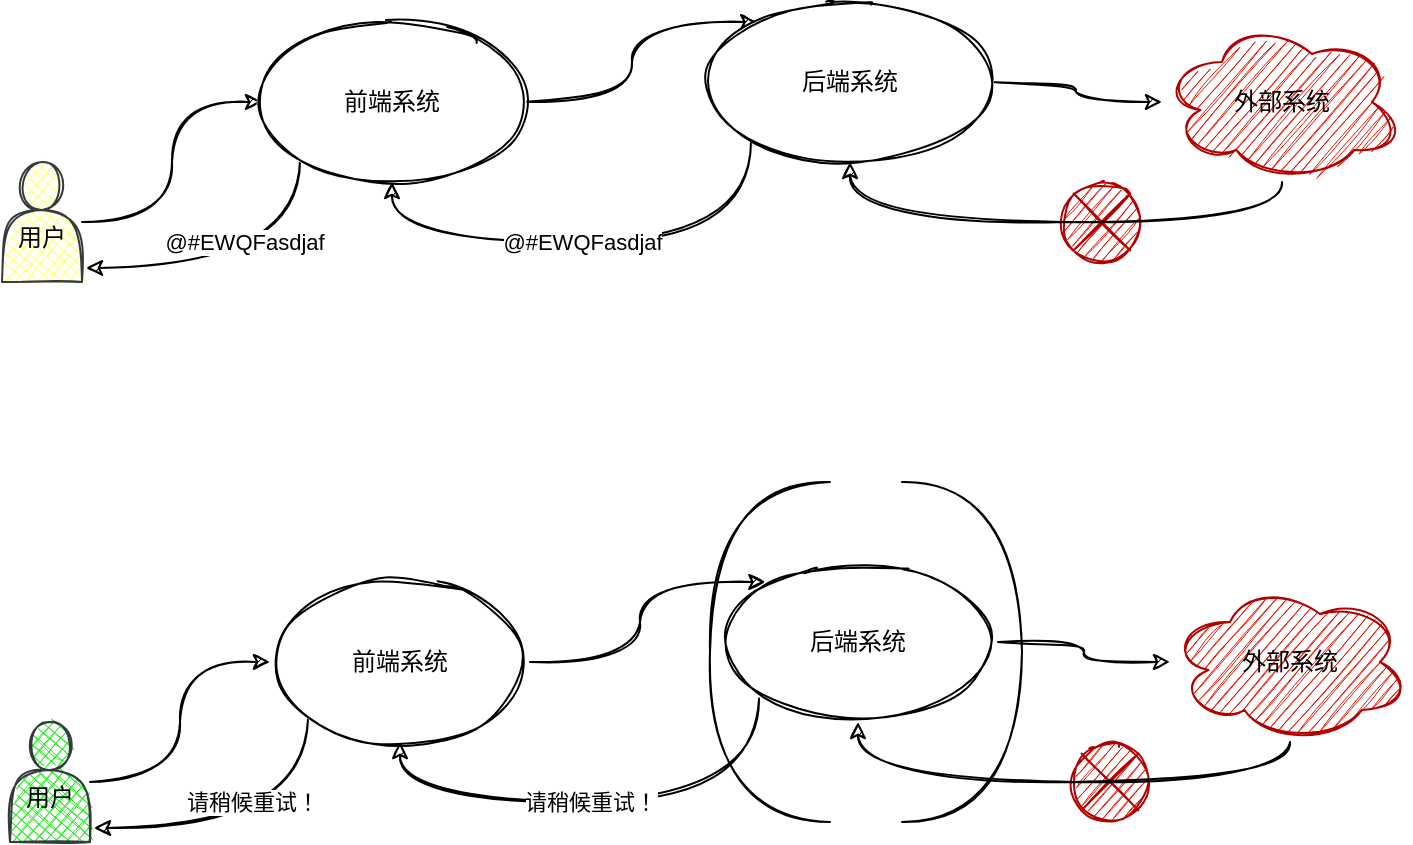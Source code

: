 <mxfile version="15.2.5" type="github">
  <diagram id="lTaP7X6oet1jooY2lekY" name="Page-1">
    <mxGraphModel dx="1422" dy="762" grid="1" gridSize="10" guides="1" tooltips="1" connect="1" arrows="1" fold="1" page="1" pageScale="1" pageWidth="827" pageHeight="1169" math="0" shadow="0">
      <root>
        <mxCell id="0" />
        <mxCell id="1" parent="0" />
        <mxCell id="7o-4taGeAvhA_SMmyOPs-5" value="" style="edgeStyle=orthogonalEdgeStyle;rounded=0;orthogonalLoop=1;jettySize=auto;html=1;sketch=1;curved=1;" parent="1" source="7o-4taGeAvhA_SMmyOPs-1" target="7o-4taGeAvhA_SMmyOPs-4" edge="1">
          <mxGeometry relative="1" as="geometry" />
        </mxCell>
        <mxCell id="7o-4taGeAvhA_SMmyOPs-1" value="&lt;br&gt;用户" style="shape=actor;whiteSpace=wrap;html=1;sketch=1;fillColor=#ffff88;strokeColor=#36393d;fillStyle=cross-hatch;" parent="1" vertex="1">
          <mxGeometry x="60" y="270" width="40" height="60" as="geometry" />
        </mxCell>
        <mxCell id="dt_0pOurRfW91HyVNlhH-4" style="edgeStyle=orthogonalEdgeStyle;rounded=0;sketch=1;orthogonalLoop=1;jettySize=auto;html=1;curved=1;endArrow=classic;endFill=1;" parent="1" source="7o-4taGeAvhA_SMmyOPs-4" target="dt_0pOurRfW91HyVNlhH-2" edge="1">
          <mxGeometry relative="1" as="geometry">
            <mxPoint x="410" y="220" as="targetPoint" />
            <Array as="points">
              <mxPoint x="375" y="240" />
              <mxPoint x="375" y="200" />
            </Array>
          </mxGeometry>
        </mxCell>
        <mxCell id="IPJyr6EpF58ETLBAMNKB-5" style="edgeStyle=elbowEdgeStyle;curved=1;sketch=1;orthogonalLoop=1;jettySize=auto;elbow=vertical;html=1;exitX=0;exitY=1;exitDx=0;exitDy=0;entryX=1.05;entryY=0.883;entryDx=0;entryDy=0;entryPerimeter=0;endArrow=classic;endFill=1;" edge="1" parent="1" source="7o-4taGeAvhA_SMmyOPs-4" target="7o-4taGeAvhA_SMmyOPs-1">
          <mxGeometry relative="1" as="geometry">
            <Array as="points">
              <mxPoint x="170" y="323" />
            </Array>
          </mxGeometry>
        </mxCell>
        <mxCell id="IPJyr6EpF58ETLBAMNKB-9" value="@#EWQFasdjaf" style="edgeLabel;html=1;align=center;verticalAlign=middle;resizable=0;points=[];" vertex="1" connectable="0" parent="IPJyr6EpF58ETLBAMNKB-5">
          <mxGeometry x="0.208" y="-10" relative="1" as="geometry">
            <mxPoint x="14" y="-3" as="offset" />
          </mxGeometry>
        </mxCell>
        <mxCell id="7o-4taGeAvhA_SMmyOPs-4" value="前端系统" style="ellipse;whiteSpace=wrap;html=1;sketch=1;" parent="1" vertex="1">
          <mxGeometry x="190" y="200" width="130" height="80" as="geometry" />
        </mxCell>
        <mxCell id="7o-4taGeAvhA_SMmyOPs-11" value="" style="shape=sumEllipse;perimeter=ellipsePerimeter;whiteSpace=wrap;html=1;backgroundOutline=1;sketch=1;fillColor=#e51400;strokeColor=#B20000;fontColor=#ffffff;" parent="1" vertex="1">
          <mxGeometry x="590" y="280" width="40" height="40" as="geometry" />
        </mxCell>
        <mxCell id="dt_0pOurRfW91HyVNlhH-6" style="edgeStyle=orthogonalEdgeStyle;curved=1;rounded=0;sketch=1;orthogonalLoop=1;jettySize=auto;html=1;exitX=1;exitY=0.5;exitDx=0;exitDy=0;endArrow=classic;endFill=1;" parent="1" source="dt_0pOurRfW91HyVNlhH-2" target="dt_0pOurRfW91HyVNlhH-3" edge="1">
          <mxGeometry relative="1" as="geometry" />
        </mxCell>
        <mxCell id="IPJyr6EpF58ETLBAMNKB-4" style="edgeStyle=elbowEdgeStyle;curved=1;sketch=1;orthogonalLoop=1;jettySize=auto;elbow=vertical;html=1;exitX=0;exitY=1;exitDx=0;exitDy=0;entryX=0.5;entryY=1;entryDx=0;entryDy=0;endArrow=classic;endFill=1;" edge="1" parent="1" source="dt_0pOurRfW91HyVNlhH-2" target="7o-4taGeAvhA_SMmyOPs-4">
          <mxGeometry relative="1" as="geometry">
            <Array as="points">
              <mxPoint x="350" y="310" />
            </Array>
          </mxGeometry>
        </mxCell>
        <mxCell id="IPJyr6EpF58ETLBAMNKB-6" value="@#EWQFasdjaf" style="edgeLabel;html=1;align=center;verticalAlign=middle;resizable=0;points=[];" vertex="1" connectable="0" parent="IPJyr6EpF58ETLBAMNKB-4">
          <mxGeometry x="-0.11" y="1" relative="1" as="geometry">
            <mxPoint x="-20" y="-1" as="offset" />
          </mxGeometry>
        </mxCell>
        <mxCell id="dt_0pOurRfW91HyVNlhH-2" value="后端系统" style="ellipse;whiteSpace=wrap;html=1;sketch=1;" parent="1" vertex="1">
          <mxGeometry x="414" y="190" width="140" height="80" as="geometry" />
        </mxCell>
        <mxCell id="IPJyr6EpF58ETLBAMNKB-3" style="edgeStyle=elbowEdgeStyle;sketch=1;orthogonalLoop=1;jettySize=auto;html=1;endArrow=classic;endFill=1;elbow=vertical;entryX=0.5;entryY=1;entryDx=0;entryDy=0;curved=1;" edge="1" parent="1" source="dt_0pOurRfW91HyVNlhH-3" target="dt_0pOurRfW91HyVNlhH-2">
          <mxGeometry relative="1" as="geometry">
            <mxPoint x="500" y="350" as="targetPoint" />
            <Array as="points">
              <mxPoint x="590" y="300" />
              <mxPoint x="562" y="350" />
            </Array>
          </mxGeometry>
        </mxCell>
        <mxCell id="dt_0pOurRfW91HyVNlhH-3" value="&lt;font color=&quot;#000000&quot;&gt;外部系统&lt;/font&gt;" style="ellipse;shape=cloud;whiteSpace=wrap;html=1;sketch=1;fillColor=#e51400;strokeColor=#B20000;fontColor=#ffffff;" parent="1" vertex="1">
          <mxGeometry x="640" y="200" width="120" height="80" as="geometry" />
        </mxCell>
        <mxCell id="IPJyr6EpF58ETLBAMNKB-12" value="" style="edgeStyle=orthogonalEdgeStyle;rounded=0;orthogonalLoop=1;jettySize=auto;html=1;sketch=1;curved=1;" edge="1" parent="1" source="IPJyr6EpF58ETLBAMNKB-13" target="IPJyr6EpF58ETLBAMNKB-17">
          <mxGeometry relative="1" as="geometry" />
        </mxCell>
        <mxCell id="IPJyr6EpF58ETLBAMNKB-13" value="&lt;br&gt;用户" style="shape=actor;whiteSpace=wrap;html=1;sketch=1;fillColor=#23EB1C;strokeColor=#36393d;fillStyle=cross-hatch;" vertex="1" parent="1">
          <mxGeometry x="64" y="550" width="40" height="60" as="geometry" />
        </mxCell>
        <mxCell id="IPJyr6EpF58ETLBAMNKB-14" style="edgeStyle=orthogonalEdgeStyle;rounded=0;sketch=1;orthogonalLoop=1;jettySize=auto;html=1;curved=1;endArrow=classic;endFill=1;" edge="1" parent="1" source="IPJyr6EpF58ETLBAMNKB-17" target="IPJyr6EpF58ETLBAMNKB-22">
          <mxGeometry relative="1" as="geometry">
            <mxPoint x="414" y="500" as="targetPoint" />
            <Array as="points">
              <mxPoint x="379" y="520" />
              <mxPoint x="379" y="480" />
            </Array>
          </mxGeometry>
        </mxCell>
        <mxCell id="IPJyr6EpF58ETLBAMNKB-15" style="edgeStyle=elbowEdgeStyle;curved=1;sketch=1;orthogonalLoop=1;jettySize=auto;elbow=vertical;html=1;exitX=0;exitY=1;exitDx=0;exitDy=0;entryX=1.05;entryY=0.883;entryDx=0;entryDy=0;entryPerimeter=0;endArrow=classic;endFill=1;" edge="1" parent="1" source="IPJyr6EpF58ETLBAMNKB-17" target="IPJyr6EpF58ETLBAMNKB-13">
          <mxGeometry relative="1" as="geometry">
            <Array as="points">
              <mxPoint x="174" y="603" />
            </Array>
          </mxGeometry>
        </mxCell>
        <mxCell id="IPJyr6EpF58ETLBAMNKB-16" value="请稍候重试！" style="edgeLabel;html=1;align=center;verticalAlign=middle;resizable=0;points=[];" vertex="1" connectable="0" parent="IPJyr6EpF58ETLBAMNKB-15">
          <mxGeometry x="0.208" y="-10" relative="1" as="geometry">
            <mxPoint x="14" y="-3" as="offset" />
          </mxGeometry>
        </mxCell>
        <mxCell id="IPJyr6EpF58ETLBAMNKB-17" value="前端系统" style="ellipse;whiteSpace=wrap;html=1;sketch=1;" vertex="1" parent="1">
          <mxGeometry x="194" y="480" width="130" height="80" as="geometry" />
        </mxCell>
        <mxCell id="IPJyr6EpF58ETLBAMNKB-18" value="" style="shape=sumEllipse;perimeter=ellipsePerimeter;whiteSpace=wrap;html=1;backgroundOutline=1;sketch=1;fillColor=#e51400;strokeColor=#B20000;fontColor=#ffffff;" vertex="1" parent="1">
          <mxGeometry x="594" y="560" width="40" height="40" as="geometry" />
        </mxCell>
        <mxCell id="IPJyr6EpF58ETLBAMNKB-19" style="edgeStyle=orthogonalEdgeStyle;curved=1;rounded=0;sketch=1;orthogonalLoop=1;jettySize=auto;html=1;exitX=1;exitY=0.5;exitDx=0;exitDy=0;endArrow=classic;endFill=1;" edge="1" parent="1" source="IPJyr6EpF58ETLBAMNKB-22" target="IPJyr6EpF58ETLBAMNKB-24">
          <mxGeometry relative="1" as="geometry" />
        </mxCell>
        <mxCell id="IPJyr6EpF58ETLBAMNKB-20" style="edgeStyle=elbowEdgeStyle;curved=1;sketch=1;orthogonalLoop=1;jettySize=auto;elbow=vertical;html=1;exitX=0;exitY=1;exitDx=0;exitDy=0;entryX=0.5;entryY=1;entryDx=0;entryDy=0;endArrow=classic;endFill=1;" edge="1" parent="1" source="IPJyr6EpF58ETLBAMNKB-22" target="IPJyr6EpF58ETLBAMNKB-17">
          <mxGeometry relative="1" as="geometry">
            <Array as="points">
              <mxPoint x="354" y="590" />
            </Array>
          </mxGeometry>
        </mxCell>
        <mxCell id="IPJyr6EpF58ETLBAMNKB-21" value="请稍候重试！" style="edgeLabel;html=1;align=center;verticalAlign=middle;resizable=0;points=[];" vertex="1" connectable="0" parent="IPJyr6EpF58ETLBAMNKB-20">
          <mxGeometry x="-0.11" y="1" relative="1" as="geometry">
            <mxPoint x="-20" y="-1" as="offset" />
          </mxGeometry>
        </mxCell>
        <mxCell id="IPJyr6EpF58ETLBAMNKB-22" value="后端系统" style="ellipse;whiteSpace=wrap;html=1;sketch=1;" vertex="1" parent="1">
          <mxGeometry x="418" y="470" width="140" height="80" as="geometry" />
        </mxCell>
        <mxCell id="IPJyr6EpF58ETLBAMNKB-23" style="edgeStyle=elbowEdgeStyle;sketch=1;orthogonalLoop=1;jettySize=auto;html=1;endArrow=classic;endFill=1;elbow=vertical;entryX=0.5;entryY=1;entryDx=0;entryDy=0;curved=1;" edge="1" parent="1" source="IPJyr6EpF58ETLBAMNKB-24" target="IPJyr6EpF58ETLBAMNKB-22">
          <mxGeometry relative="1" as="geometry">
            <mxPoint x="504" y="630" as="targetPoint" />
            <Array as="points">
              <mxPoint x="594" y="580" />
              <mxPoint x="566" y="630" />
            </Array>
          </mxGeometry>
        </mxCell>
        <mxCell id="IPJyr6EpF58ETLBAMNKB-24" value="&lt;font color=&quot;#000000&quot;&gt;外部系统&lt;/font&gt;" style="ellipse;shape=cloud;whiteSpace=wrap;html=1;sketch=1;fillColor=#e51400;strokeColor=#B20000;fontColor=#ffffff;" vertex="1" parent="1">
          <mxGeometry x="644" y="480" width="120" height="80" as="geometry" />
        </mxCell>
        <mxCell id="IPJyr6EpF58ETLBAMNKB-25" value="" style="shape=requiredInterface;html=1;verticalLabelPosition=bottom;sketch=1;fillColor=#23EB1C;gradientDirection=south;direction=east;" vertex="1" parent="1">
          <mxGeometry x="510" y="430" width="60" height="170" as="geometry" />
        </mxCell>
        <mxCell id="IPJyr6EpF58ETLBAMNKB-26" value="" style="shape=requiredInterface;html=1;verticalLabelPosition=bottom;sketch=1;fillColor=#23EB1C;gradientDirection=south;direction=west;" vertex="1" parent="1">
          <mxGeometry x="414" y="430" width="60" height="170" as="geometry" />
        </mxCell>
      </root>
    </mxGraphModel>
  </diagram>
</mxfile>
